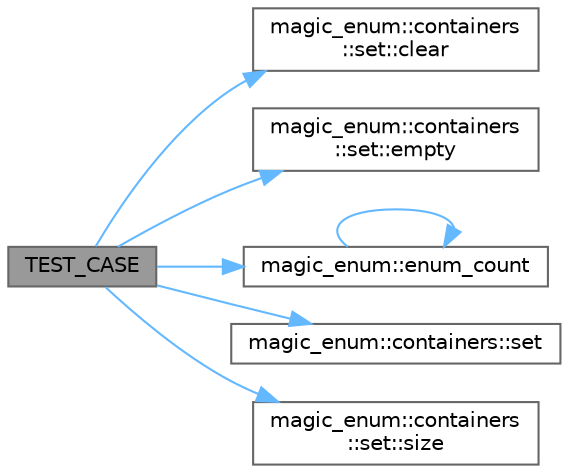 digraph "TEST_CASE"
{
 // LATEX_PDF_SIZE
  bgcolor="transparent";
  edge [fontname=Helvetica,fontsize=10,labelfontname=Helvetica,labelfontsize=10];
  node [fontname=Helvetica,fontsize=10,shape=box,height=0.2,width=0.4];
  rankdir="LR";
  Node1 [id="Node000001",label="TEST_CASE",height=0.2,width=0.4,color="gray40", fillcolor="grey60", style="filled", fontcolor="black",tooltip=" "];
  Node1 -> Node2 [id="edge1_Node000001_Node000002",color="steelblue1",style="solid",tooltip=" "];
  Node2 [id="Node000002",label="magic_enum::containers\l::set::clear",height=0.2,width=0.4,color="grey40", fillcolor="white", style="filled",URL="$classmagic__enum_1_1containers_1_1set.html#ab32e3f753c40fc5f54548537ef27436d",tooltip=" "];
  Node1 -> Node3 [id="edge2_Node000001_Node000003",color="steelblue1",style="solid",tooltip=" "];
  Node3 [id="Node000003",label="magic_enum::containers\l::set::empty",height=0.2,width=0.4,color="grey40", fillcolor="white", style="filled",URL="$classmagic__enum_1_1containers_1_1set.html#a841aada8d56485c6d6ee42318e4c11f2",tooltip=" "];
  Node1 -> Node4 [id="edge3_Node000001_Node000004",color="steelblue1",style="solid",tooltip=" "];
  Node4 [id="Node000004",label="magic_enum::enum_count",height=0.2,width=0.4,color="grey40", fillcolor="white", style="filled",URL="$namespacemagic__enum.html#a479a25a5e86faacf24f30e4428f5e4a9",tooltip=" "];
  Node4 -> Node4 [id="edge4_Node000004_Node000004",color="steelblue1",style="solid",tooltip=" "];
  Node1 -> Node5 [id="edge5_Node000001_Node000005",color="steelblue1",style="solid",tooltip=" "];
  Node5 [id="Node000005",label="magic_enum::containers::set",height=0.2,width=0.4,color="grey40", fillcolor="white", style="filled",URL="$namespacemagic__enum_1_1containers.html#abbbd9b5377423b32e4eb43d73b8ecae9",tooltip=" "];
  Node1 -> Node6 [id="edge6_Node000001_Node000006",color="steelblue1",style="solid",tooltip=" "];
  Node6 [id="Node000006",label="magic_enum::containers\l::set::size",height=0.2,width=0.4,color="grey40", fillcolor="white", style="filled",URL="$classmagic__enum_1_1containers_1_1set.html#a86ea4fe7623d5838f6f4d0b0397c4989",tooltip=" "];
}
